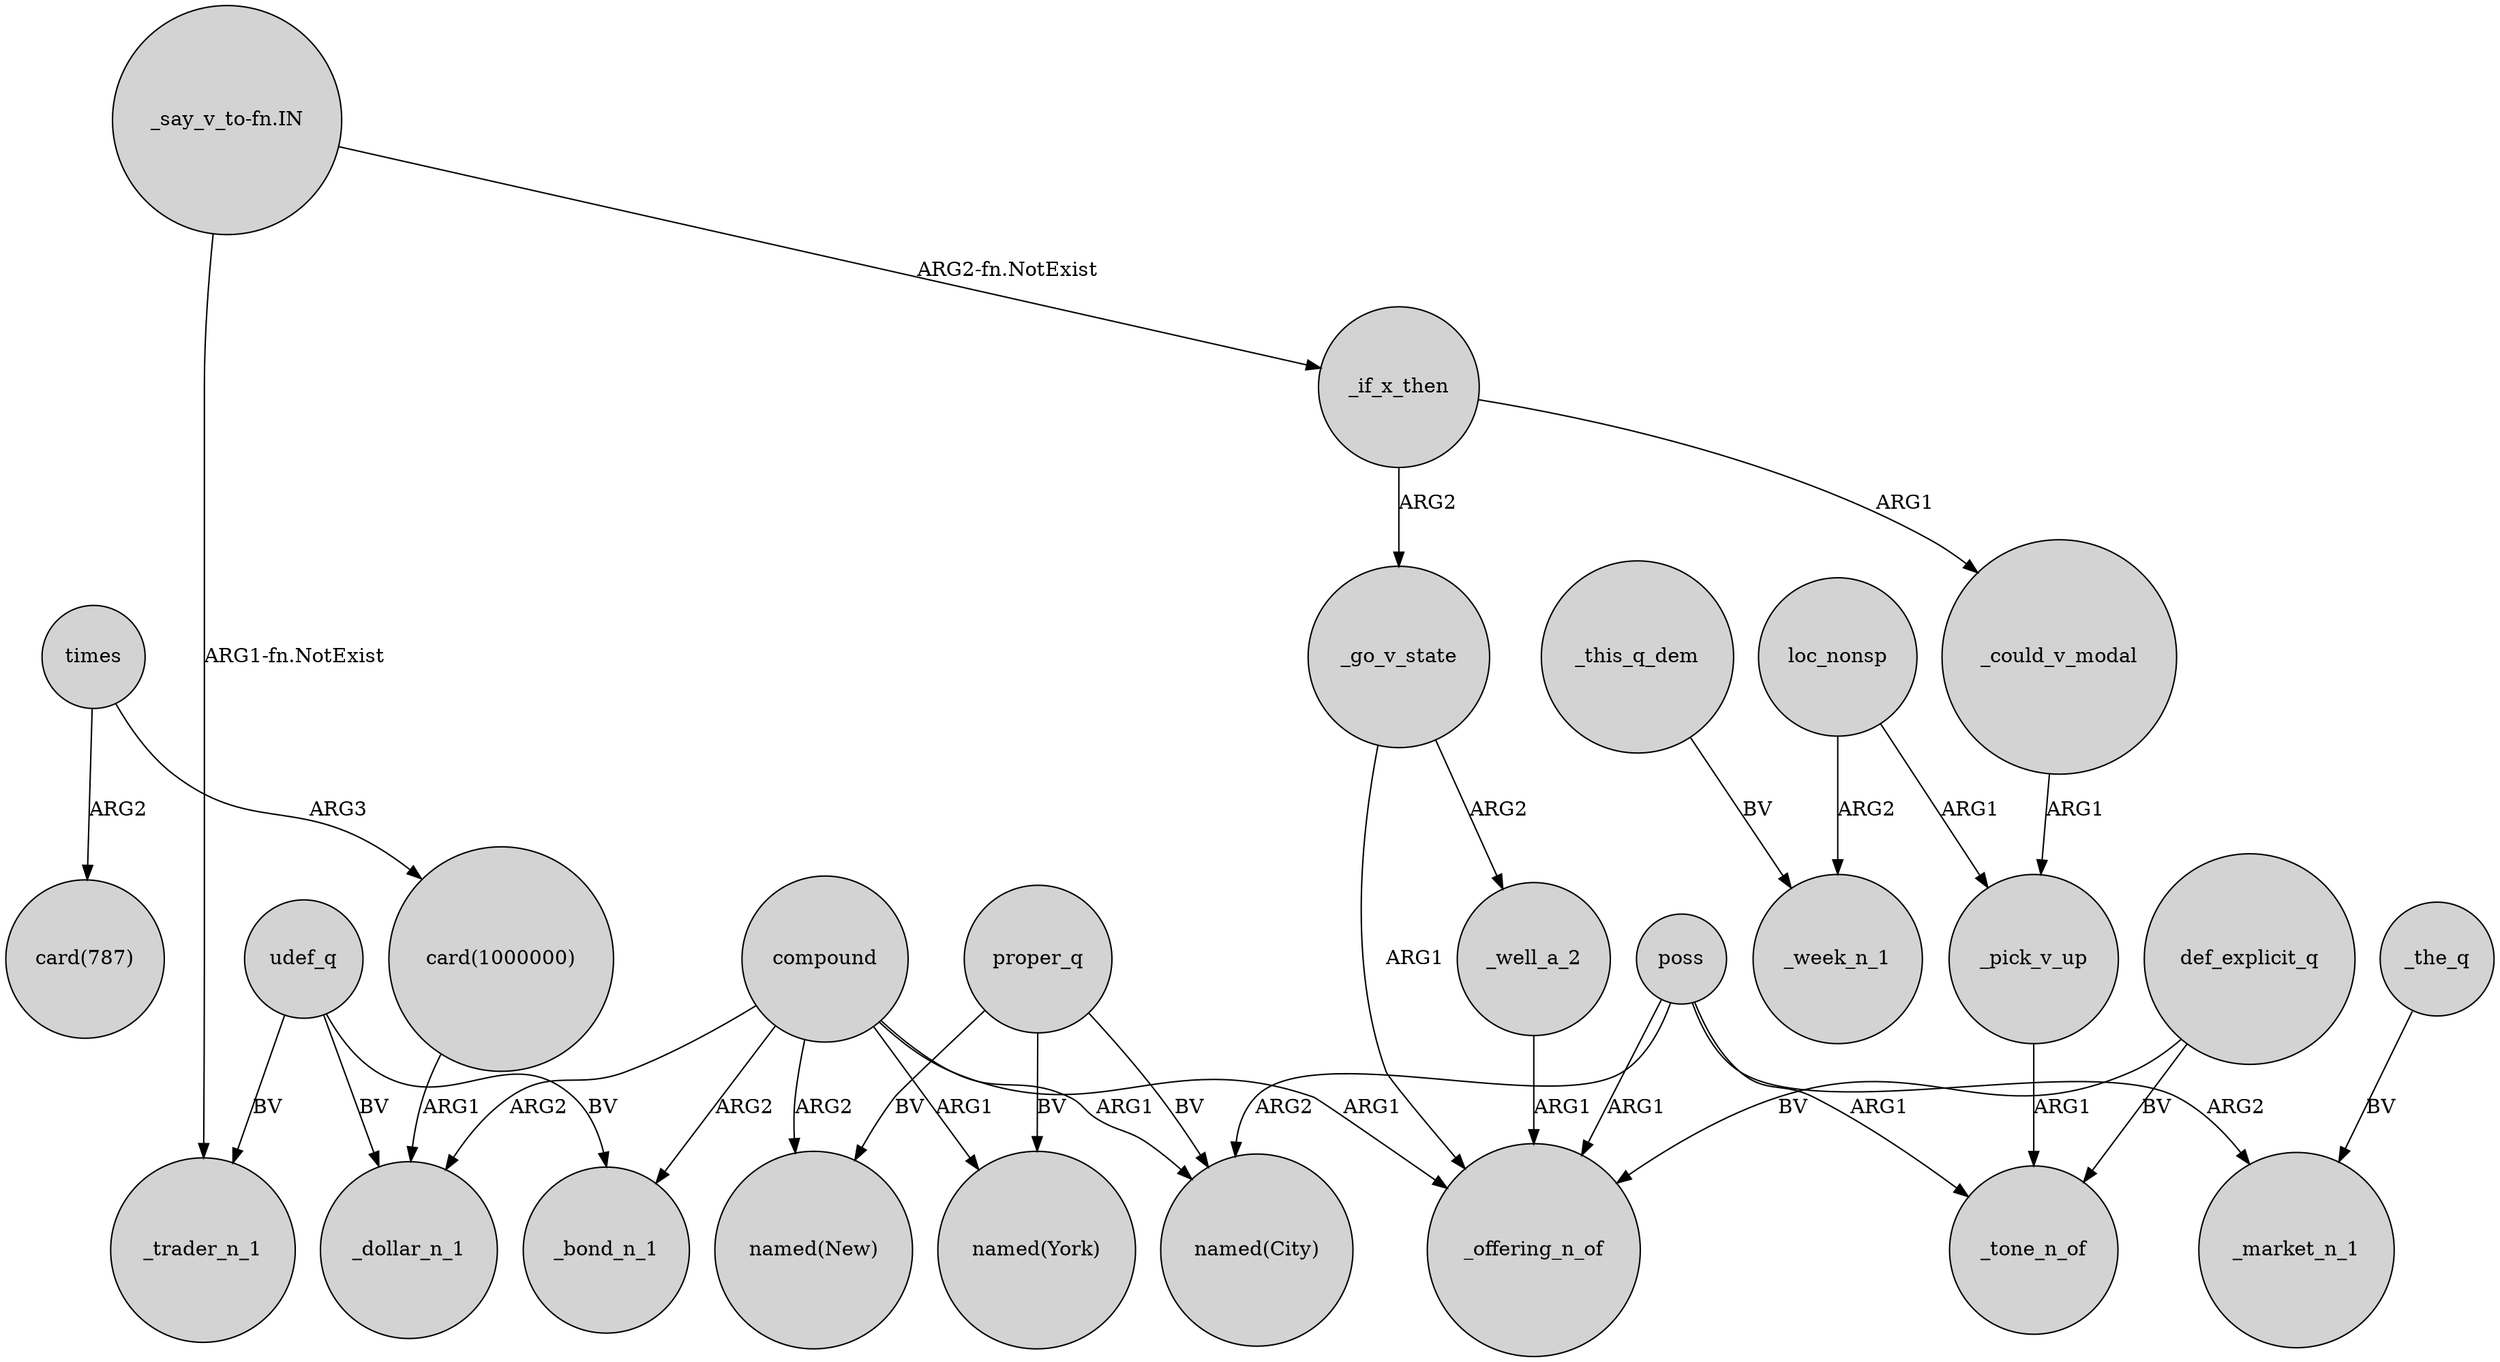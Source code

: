 digraph {
	node [shape=circle style=filled]
	"card(1000000)" -> _dollar_n_1 [label=ARG1]
	compound -> "named(New)" [label=ARG2]
	_if_x_then -> _go_v_state [label=ARG2]
	_could_v_modal -> _pick_v_up [label=ARG1]
	udef_q -> _trader_n_1 [label=BV]
	times -> "card(787)" [label=ARG2]
	proper_q -> "named(New)" [label=BV]
	poss -> _tone_n_of [label=ARG1]
	_go_v_state -> _well_a_2 [label=ARG2]
	_if_x_then -> _could_v_modal [label=ARG1]
	loc_nonsp -> _pick_v_up [label=ARG1]
	poss -> "named(City)" [label=ARG2]
	def_explicit_q -> _offering_n_of [label=BV]
	_this_q_dem -> _week_n_1 [label=BV]
	loc_nonsp -> _week_n_1 [label=ARG2]
	udef_q -> _bond_n_1 [label=BV]
	poss -> _market_n_1 [label=ARG2]
	compound -> "named(York)" [label=ARG1]
	_pick_v_up -> _tone_n_of [label=ARG1]
	times -> "card(1000000)" [label=ARG3]
	proper_q -> "named(City)" [label=BV]
	_go_v_state -> _offering_n_of [label=ARG1]
	"_say_v_to-fn.IN" -> _trader_n_1 [label="ARG1-fn.NotExist"]
	compound -> _bond_n_1 [label=ARG2]
	poss -> _offering_n_of [label=ARG1]
	"_say_v_to-fn.IN" -> _if_x_then [label="ARG2-fn.NotExist"]
	def_explicit_q -> _tone_n_of [label=BV]
	_the_q -> _market_n_1 [label=BV]
	proper_q -> "named(York)" [label=BV]
	compound -> _dollar_n_1 [label=ARG2]
	_well_a_2 -> _offering_n_of [label=ARG1]
	compound -> _offering_n_of [label=ARG1]
	udef_q -> _dollar_n_1 [label=BV]
	compound -> "named(City)" [label=ARG1]
}
